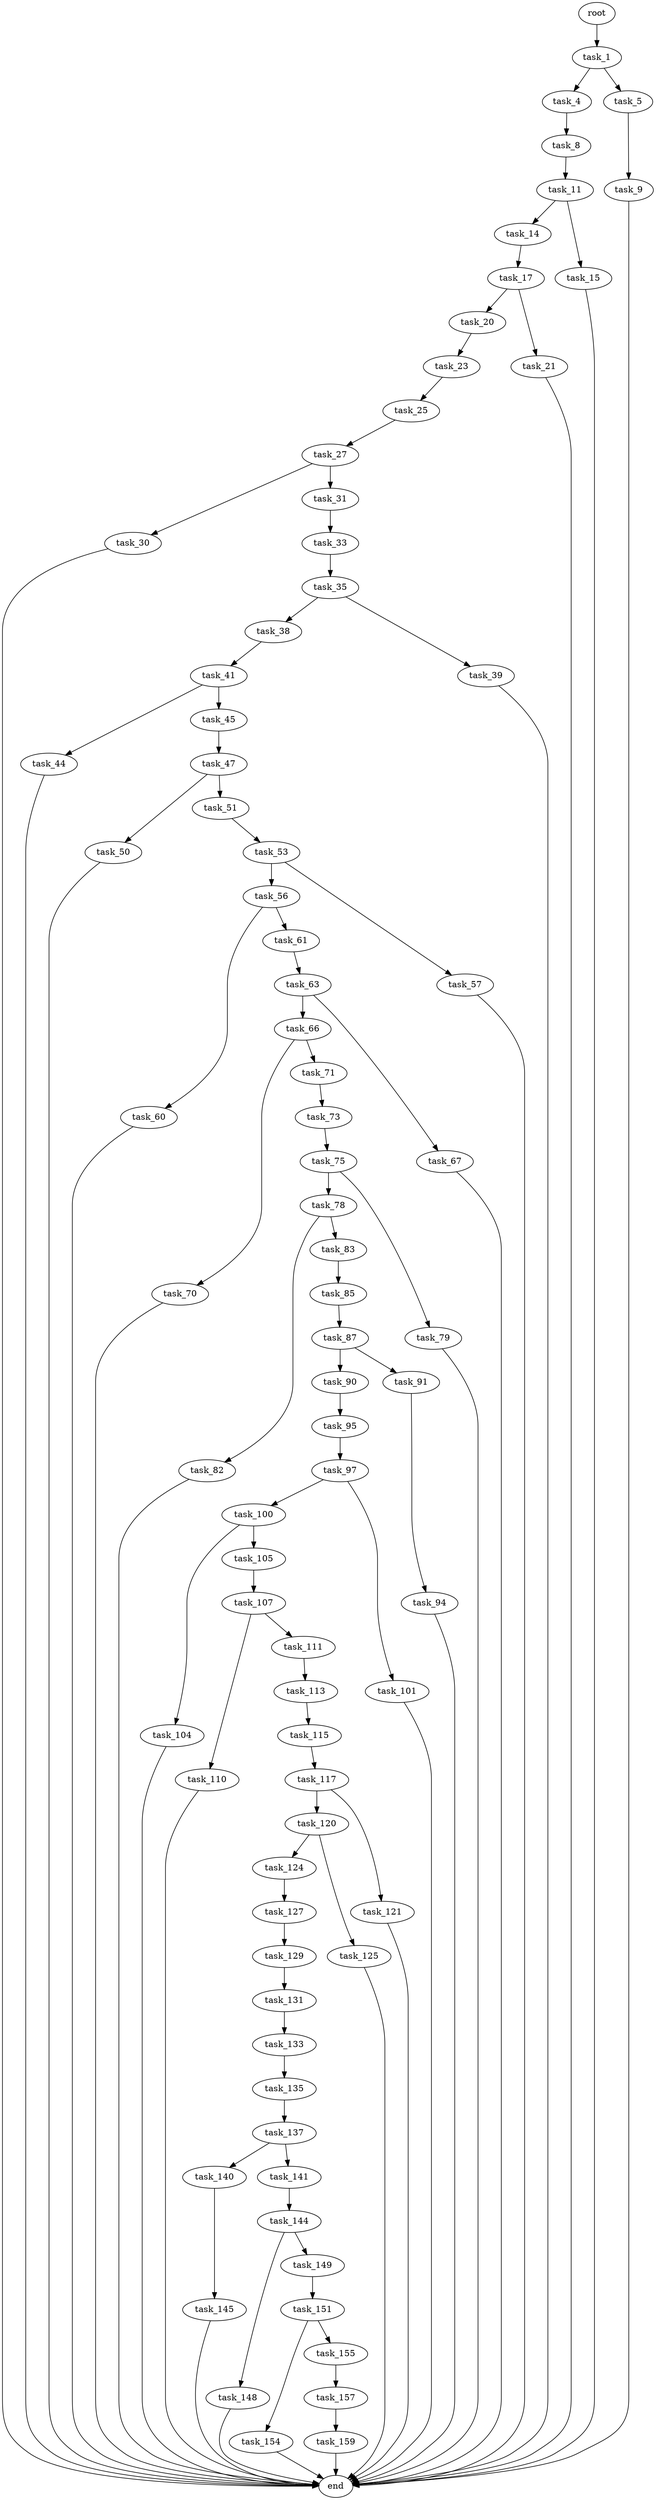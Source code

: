 digraph G {
  root [size="0.000000"];
  task_1 [size="47321164488.000000"];
  task_4 [size="322800544992.000000"];
  task_5 [size="233874065270.000000"];
  task_8 [size="28991029248.000000"];
  task_9 [size="4820877320.000000"];
  task_11 [size="145083333468.000000"];
  end [size="0.000000"];
  task_14 [size="62376877166.000000"];
  task_15 [size="328970687384.000000"];
  task_17 [size="782757789696.000000"];
  task_20 [size="549755813888.000000"];
  task_21 [size="4313221764.000000"];
  task_23 [size="203852506778.000000"];
  task_25 [size="782757789696.000000"];
  task_27 [size="549755813888.000000"];
  task_30 [size="549755813888.000000"];
  task_31 [size="316748397962.000000"];
  task_33 [size="6989872352.000000"];
  task_35 [size="1073741824000.000000"];
  task_38 [size="13811904844.000000"];
  task_39 [size="308503031612.000000"];
  task_41 [size="6885040364.000000"];
  task_44 [size="30548871358.000000"];
  task_45 [size="68719476736.000000"];
  task_47 [size="7819965706.000000"];
  task_50 [size="368293445632.000000"];
  task_51 [size="15917672326.000000"];
  task_53 [size="423752471707.000000"];
  task_56 [size="26563408928.000000"];
  task_57 [size="2713131310.000000"];
  task_60 [size="1039018761082.000000"];
  task_61 [size="17397413539.000000"];
  task_63 [size="22608417664.000000"];
  task_66 [size="8589934592.000000"];
  task_67 [size="175193327569.000000"];
  task_70 [size="134217728000.000000"];
  task_71 [size="1073741824000.000000"];
  task_73 [size="446628543920.000000"];
  task_75 [size="8589934592.000000"];
  task_78 [size="8589934592.000000"];
  task_79 [size="68719476736.000000"];
  task_82 [size="45414107494.000000"];
  task_83 [size="1023710627817.000000"];
  task_85 [size="368293445632.000000"];
  task_87 [size="231928233984.000000"];
  task_90 [size="368293445632.000000"];
  task_91 [size="13186219186.000000"];
  task_95 [size="123172009098.000000"];
  task_94 [size="15978918532.000000"];
  task_97 [size="68719476736.000000"];
  task_100 [size="134217728000.000000"];
  task_101 [size="134217728000.000000"];
  task_104 [size="6289019566.000000"];
  task_105 [size="8589934592.000000"];
  task_107 [size="1369178488.000000"];
  task_110 [size="134217728000.000000"];
  task_111 [size="3762623053.000000"];
  task_113 [size="368293445632.000000"];
  task_115 [size="34858976001.000000"];
  task_117 [size="231928233984.000000"];
  task_120 [size="549755813888.000000"];
  task_121 [size="100678423044.000000"];
  task_124 [size="26033778994.000000"];
  task_125 [size="10397333107.000000"];
  task_127 [size="209498620643.000000"];
  task_129 [size="13353291018.000000"];
  task_131 [size="570650276318.000000"];
  task_133 [size="426431284012.000000"];
  task_135 [size="28991029248.000000"];
  task_137 [size="35158278410.000000"];
  task_140 [size="27511707556.000000"];
  task_141 [size="549755813888.000000"];
  task_145 [size="1073741824000.000000"];
  task_144 [size="28991029248.000000"];
  task_148 [size="1027605618011.000000"];
  task_149 [size="874629815498.000000"];
  task_151 [size="311566672103.000000"];
  task_154 [size="28991029248.000000"];
  task_155 [size="782757789696.000000"];
  task_157 [size="35202701631.000000"];
  task_159 [size="4999807250.000000"];

  root -> task_1 [size="1.000000"];
  task_1 -> task_4 [size="134217728.000000"];
  task_1 -> task_5 [size="134217728.000000"];
  task_4 -> task_8 [size="209715200.000000"];
  task_5 -> task_9 [size="209715200.000000"];
  task_8 -> task_11 [size="75497472.000000"];
  task_9 -> end [size="1.000000"];
  task_11 -> task_14 [size="134217728.000000"];
  task_11 -> task_15 [size="134217728.000000"];
  task_14 -> task_17 [size="75497472.000000"];
  task_15 -> end [size="1.000000"];
  task_17 -> task_20 [size="679477248.000000"];
  task_17 -> task_21 [size="679477248.000000"];
  task_20 -> task_23 [size="536870912.000000"];
  task_21 -> end [size="1.000000"];
  task_23 -> task_25 [size="301989888.000000"];
  task_25 -> task_27 [size="679477248.000000"];
  task_27 -> task_30 [size="536870912.000000"];
  task_27 -> task_31 [size="536870912.000000"];
  task_30 -> end [size="1.000000"];
  task_31 -> task_33 [size="838860800.000000"];
  task_33 -> task_35 [size="209715200.000000"];
  task_35 -> task_38 [size="838860800.000000"];
  task_35 -> task_39 [size="838860800.000000"];
  task_38 -> task_41 [size="838860800.000000"];
  task_39 -> end [size="1.000000"];
  task_41 -> task_44 [size="411041792.000000"];
  task_41 -> task_45 [size="411041792.000000"];
  task_44 -> end [size="1.000000"];
  task_45 -> task_47 [size="134217728.000000"];
  task_47 -> task_50 [size="209715200.000000"];
  task_47 -> task_51 [size="209715200.000000"];
  task_50 -> end [size="1.000000"];
  task_51 -> task_53 [size="411041792.000000"];
  task_53 -> task_56 [size="411041792.000000"];
  task_53 -> task_57 [size="411041792.000000"];
  task_56 -> task_60 [size="838860800.000000"];
  task_56 -> task_61 [size="838860800.000000"];
  task_57 -> end [size="1.000000"];
  task_60 -> end [size="1.000000"];
  task_61 -> task_63 [size="33554432.000000"];
  task_63 -> task_66 [size="33554432.000000"];
  task_63 -> task_67 [size="33554432.000000"];
  task_66 -> task_70 [size="33554432.000000"];
  task_66 -> task_71 [size="33554432.000000"];
  task_67 -> end [size="1.000000"];
  task_70 -> end [size="1.000000"];
  task_71 -> task_73 [size="838860800.000000"];
  task_73 -> task_75 [size="536870912.000000"];
  task_75 -> task_78 [size="33554432.000000"];
  task_75 -> task_79 [size="33554432.000000"];
  task_78 -> task_82 [size="33554432.000000"];
  task_78 -> task_83 [size="33554432.000000"];
  task_79 -> end [size="1.000000"];
  task_82 -> end [size="1.000000"];
  task_83 -> task_85 [size="679477248.000000"];
  task_85 -> task_87 [size="411041792.000000"];
  task_87 -> task_90 [size="301989888.000000"];
  task_87 -> task_91 [size="301989888.000000"];
  task_90 -> task_95 [size="411041792.000000"];
  task_91 -> task_94 [size="33554432.000000"];
  task_95 -> task_97 [size="301989888.000000"];
  task_94 -> end [size="1.000000"];
  task_97 -> task_100 [size="134217728.000000"];
  task_97 -> task_101 [size="134217728.000000"];
  task_100 -> task_104 [size="209715200.000000"];
  task_100 -> task_105 [size="209715200.000000"];
  task_101 -> end [size="1.000000"];
  task_104 -> end [size="1.000000"];
  task_105 -> task_107 [size="33554432.000000"];
  task_107 -> task_110 [size="33554432.000000"];
  task_107 -> task_111 [size="33554432.000000"];
  task_110 -> end [size="1.000000"];
  task_111 -> task_113 [size="411041792.000000"];
  task_113 -> task_115 [size="411041792.000000"];
  task_115 -> task_117 [size="75497472.000000"];
  task_117 -> task_120 [size="301989888.000000"];
  task_117 -> task_121 [size="301989888.000000"];
  task_120 -> task_124 [size="536870912.000000"];
  task_120 -> task_125 [size="536870912.000000"];
  task_121 -> end [size="1.000000"];
  task_124 -> task_127 [size="679477248.000000"];
  task_125 -> end [size="1.000000"];
  task_127 -> task_129 [size="209715200.000000"];
  task_129 -> task_131 [size="411041792.000000"];
  task_131 -> task_133 [size="411041792.000000"];
  task_133 -> task_135 [size="838860800.000000"];
  task_135 -> task_137 [size="75497472.000000"];
  task_137 -> task_140 [size="679477248.000000"];
  task_137 -> task_141 [size="679477248.000000"];
  task_140 -> task_145 [size="33554432.000000"];
  task_141 -> task_144 [size="536870912.000000"];
  task_145 -> end [size="1.000000"];
  task_144 -> task_148 [size="75497472.000000"];
  task_144 -> task_149 [size="75497472.000000"];
  task_148 -> end [size="1.000000"];
  task_149 -> task_151 [size="679477248.000000"];
  task_151 -> task_154 [size="301989888.000000"];
  task_151 -> task_155 [size="301989888.000000"];
  task_154 -> end [size="1.000000"];
  task_155 -> task_157 [size="679477248.000000"];
  task_157 -> task_159 [size="838860800.000000"];
  task_159 -> end [size="1.000000"];
}
